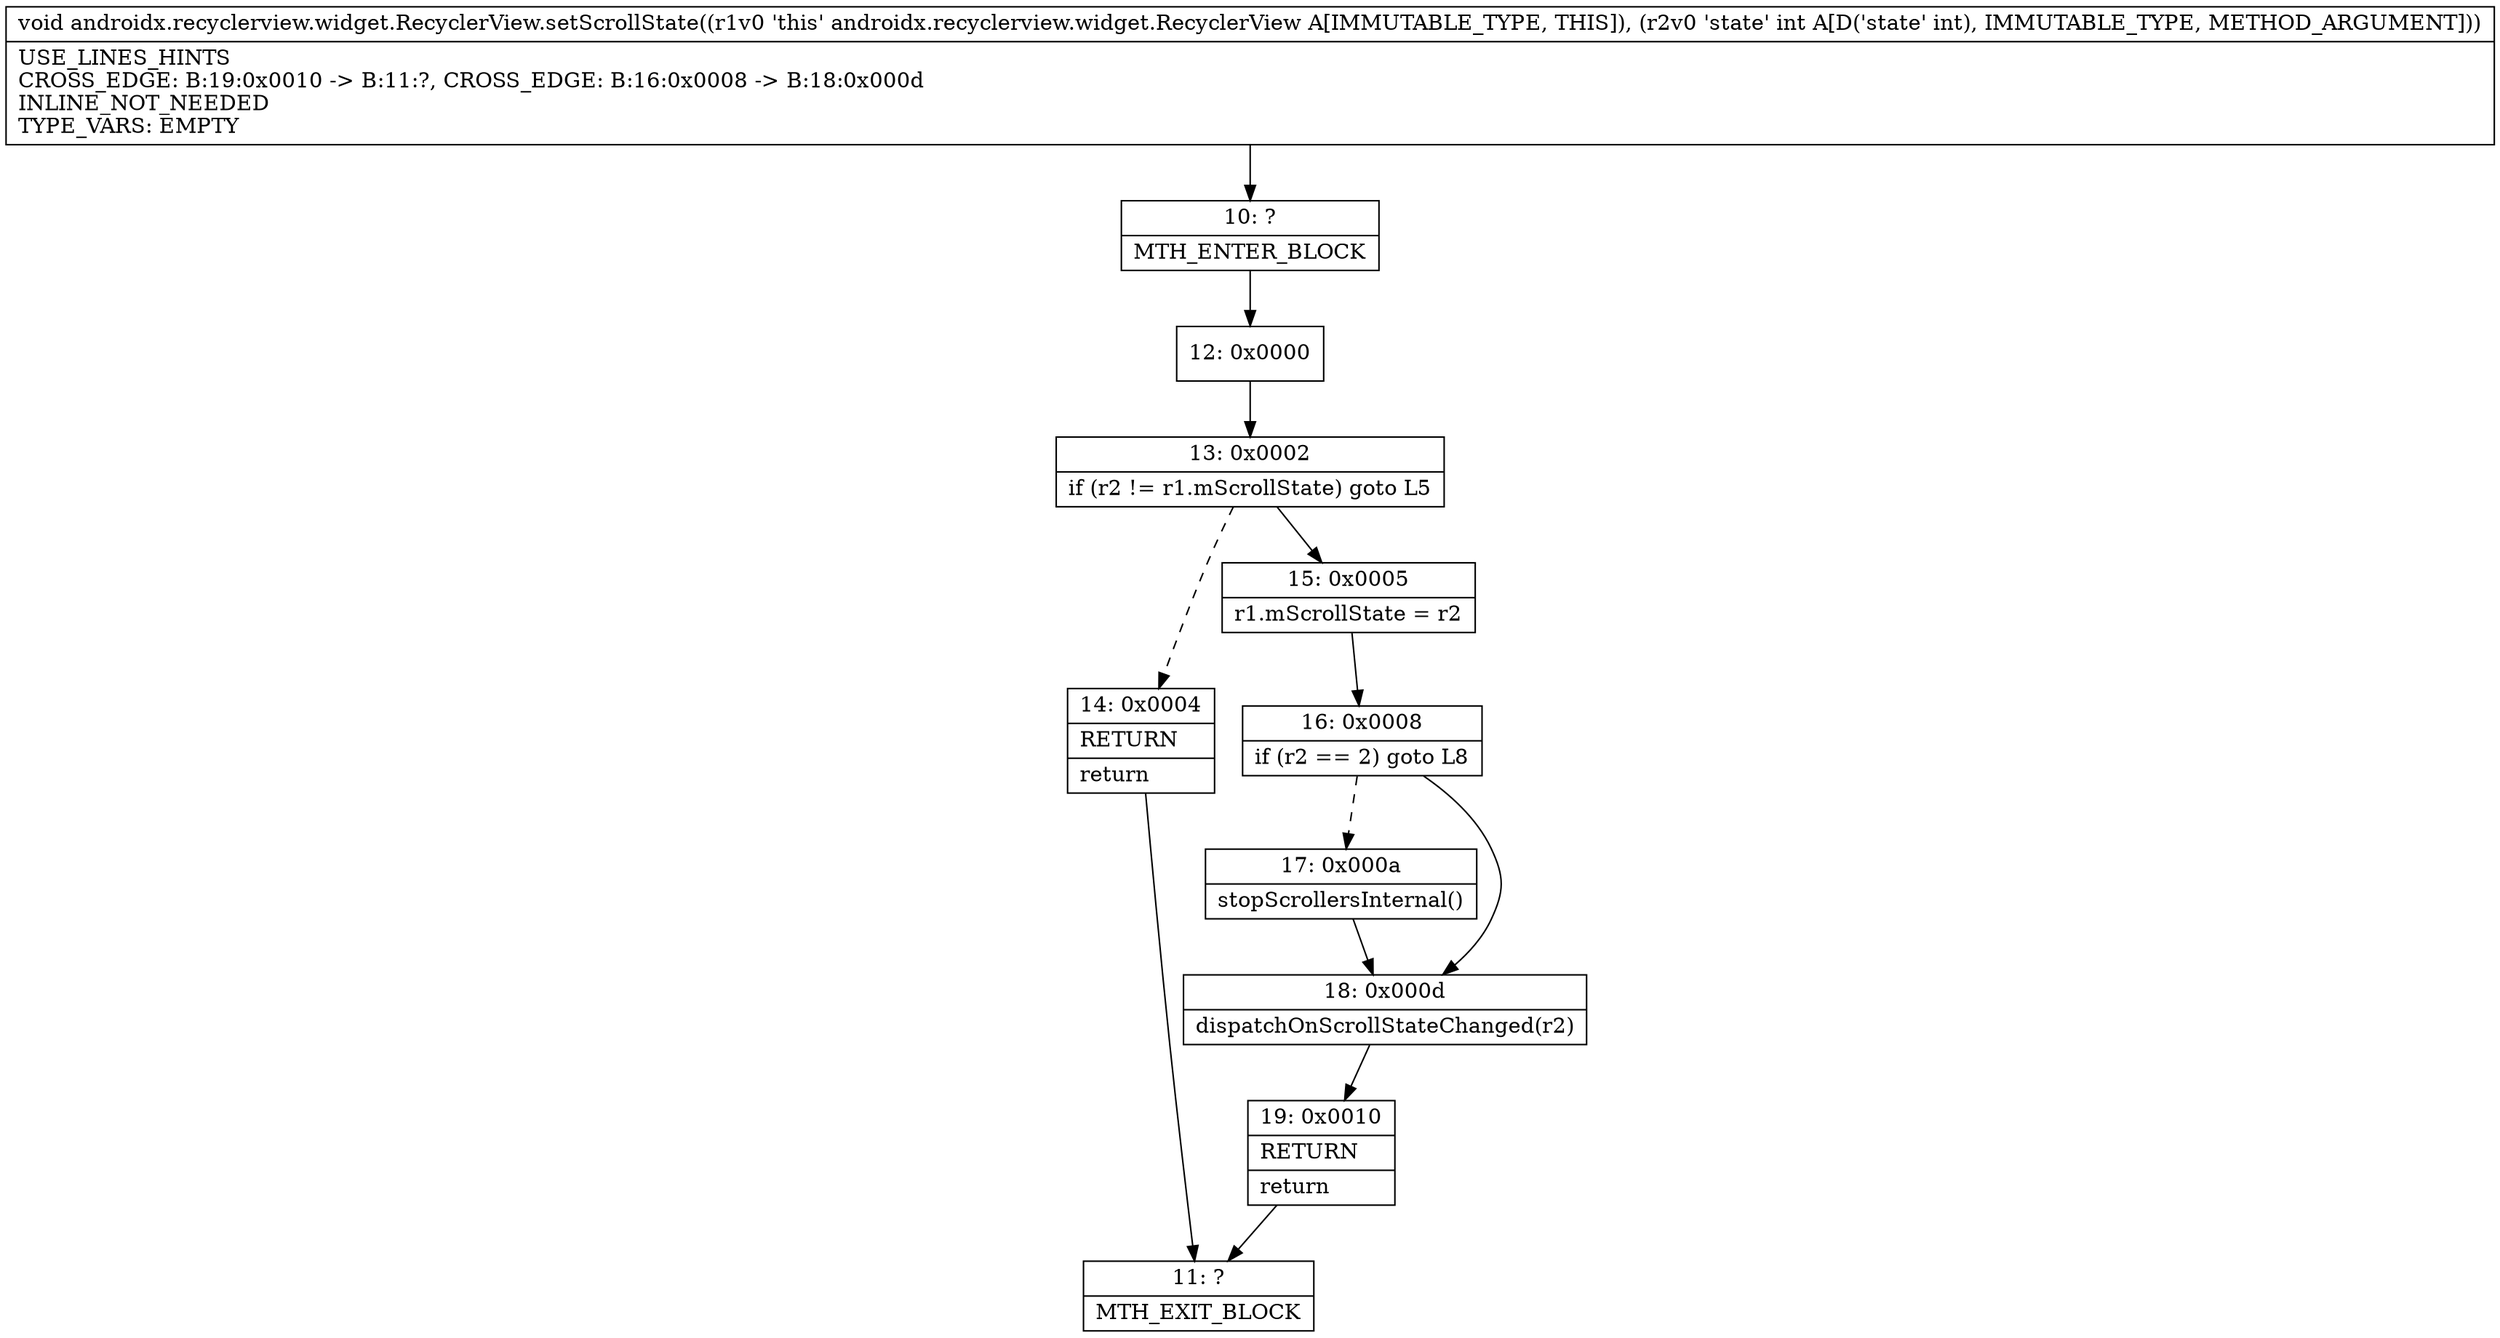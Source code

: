 digraph "CFG forandroidx.recyclerview.widget.RecyclerView.setScrollState(I)V" {
Node_10 [shape=record,label="{10\:\ ?|MTH_ENTER_BLOCK\l}"];
Node_12 [shape=record,label="{12\:\ 0x0000}"];
Node_13 [shape=record,label="{13\:\ 0x0002|if (r2 != r1.mScrollState) goto L5\l}"];
Node_14 [shape=record,label="{14\:\ 0x0004|RETURN\l|return\l}"];
Node_11 [shape=record,label="{11\:\ ?|MTH_EXIT_BLOCK\l}"];
Node_15 [shape=record,label="{15\:\ 0x0005|r1.mScrollState = r2\l}"];
Node_16 [shape=record,label="{16\:\ 0x0008|if (r2 == 2) goto L8\l}"];
Node_17 [shape=record,label="{17\:\ 0x000a|stopScrollersInternal()\l}"];
Node_18 [shape=record,label="{18\:\ 0x000d|dispatchOnScrollStateChanged(r2)\l}"];
Node_19 [shape=record,label="{19\:\ 0x0010|RETURN\l|return\l}"];
MethodNode[shape=record,label="{void androidx.recyclerview.widget.RecyclerView.setScrollState((r1v0 'this' androidx.recyclerview.widget.RecyclerView A[IMMUTABLE_TYPE, THIS]), (r2v0 'state' int A[D('state' int), IMMUTABLE_TYPE, METHOD_ARGUMENT]))  | USE_LINES_HINTS\lCROSS_EDGE: B:19:0x0010 \-\> B:11:?, CROSS_EDGE: B:16:0x0008 \-\> B:18:0x000d\lINLINE_NOT_NEEDED\lTYPE_VARS: EMPTY\l}"];
MethodNode -> Node_10;Node_10 -> Node_12;
Node_12 -> Node_13;
Node_13 -> Node_14[style=dashed];
Node_13 -> Node_15;
Node_14 -> Node_11;
Node_15 -> Node_16;
Node_16 -> Node_17[style=dashed];
Node_16 -> Node_18;
Node_17 -> Node_18;
Node_18 -> Node_19;
Node_19 -> Node_11;
}

